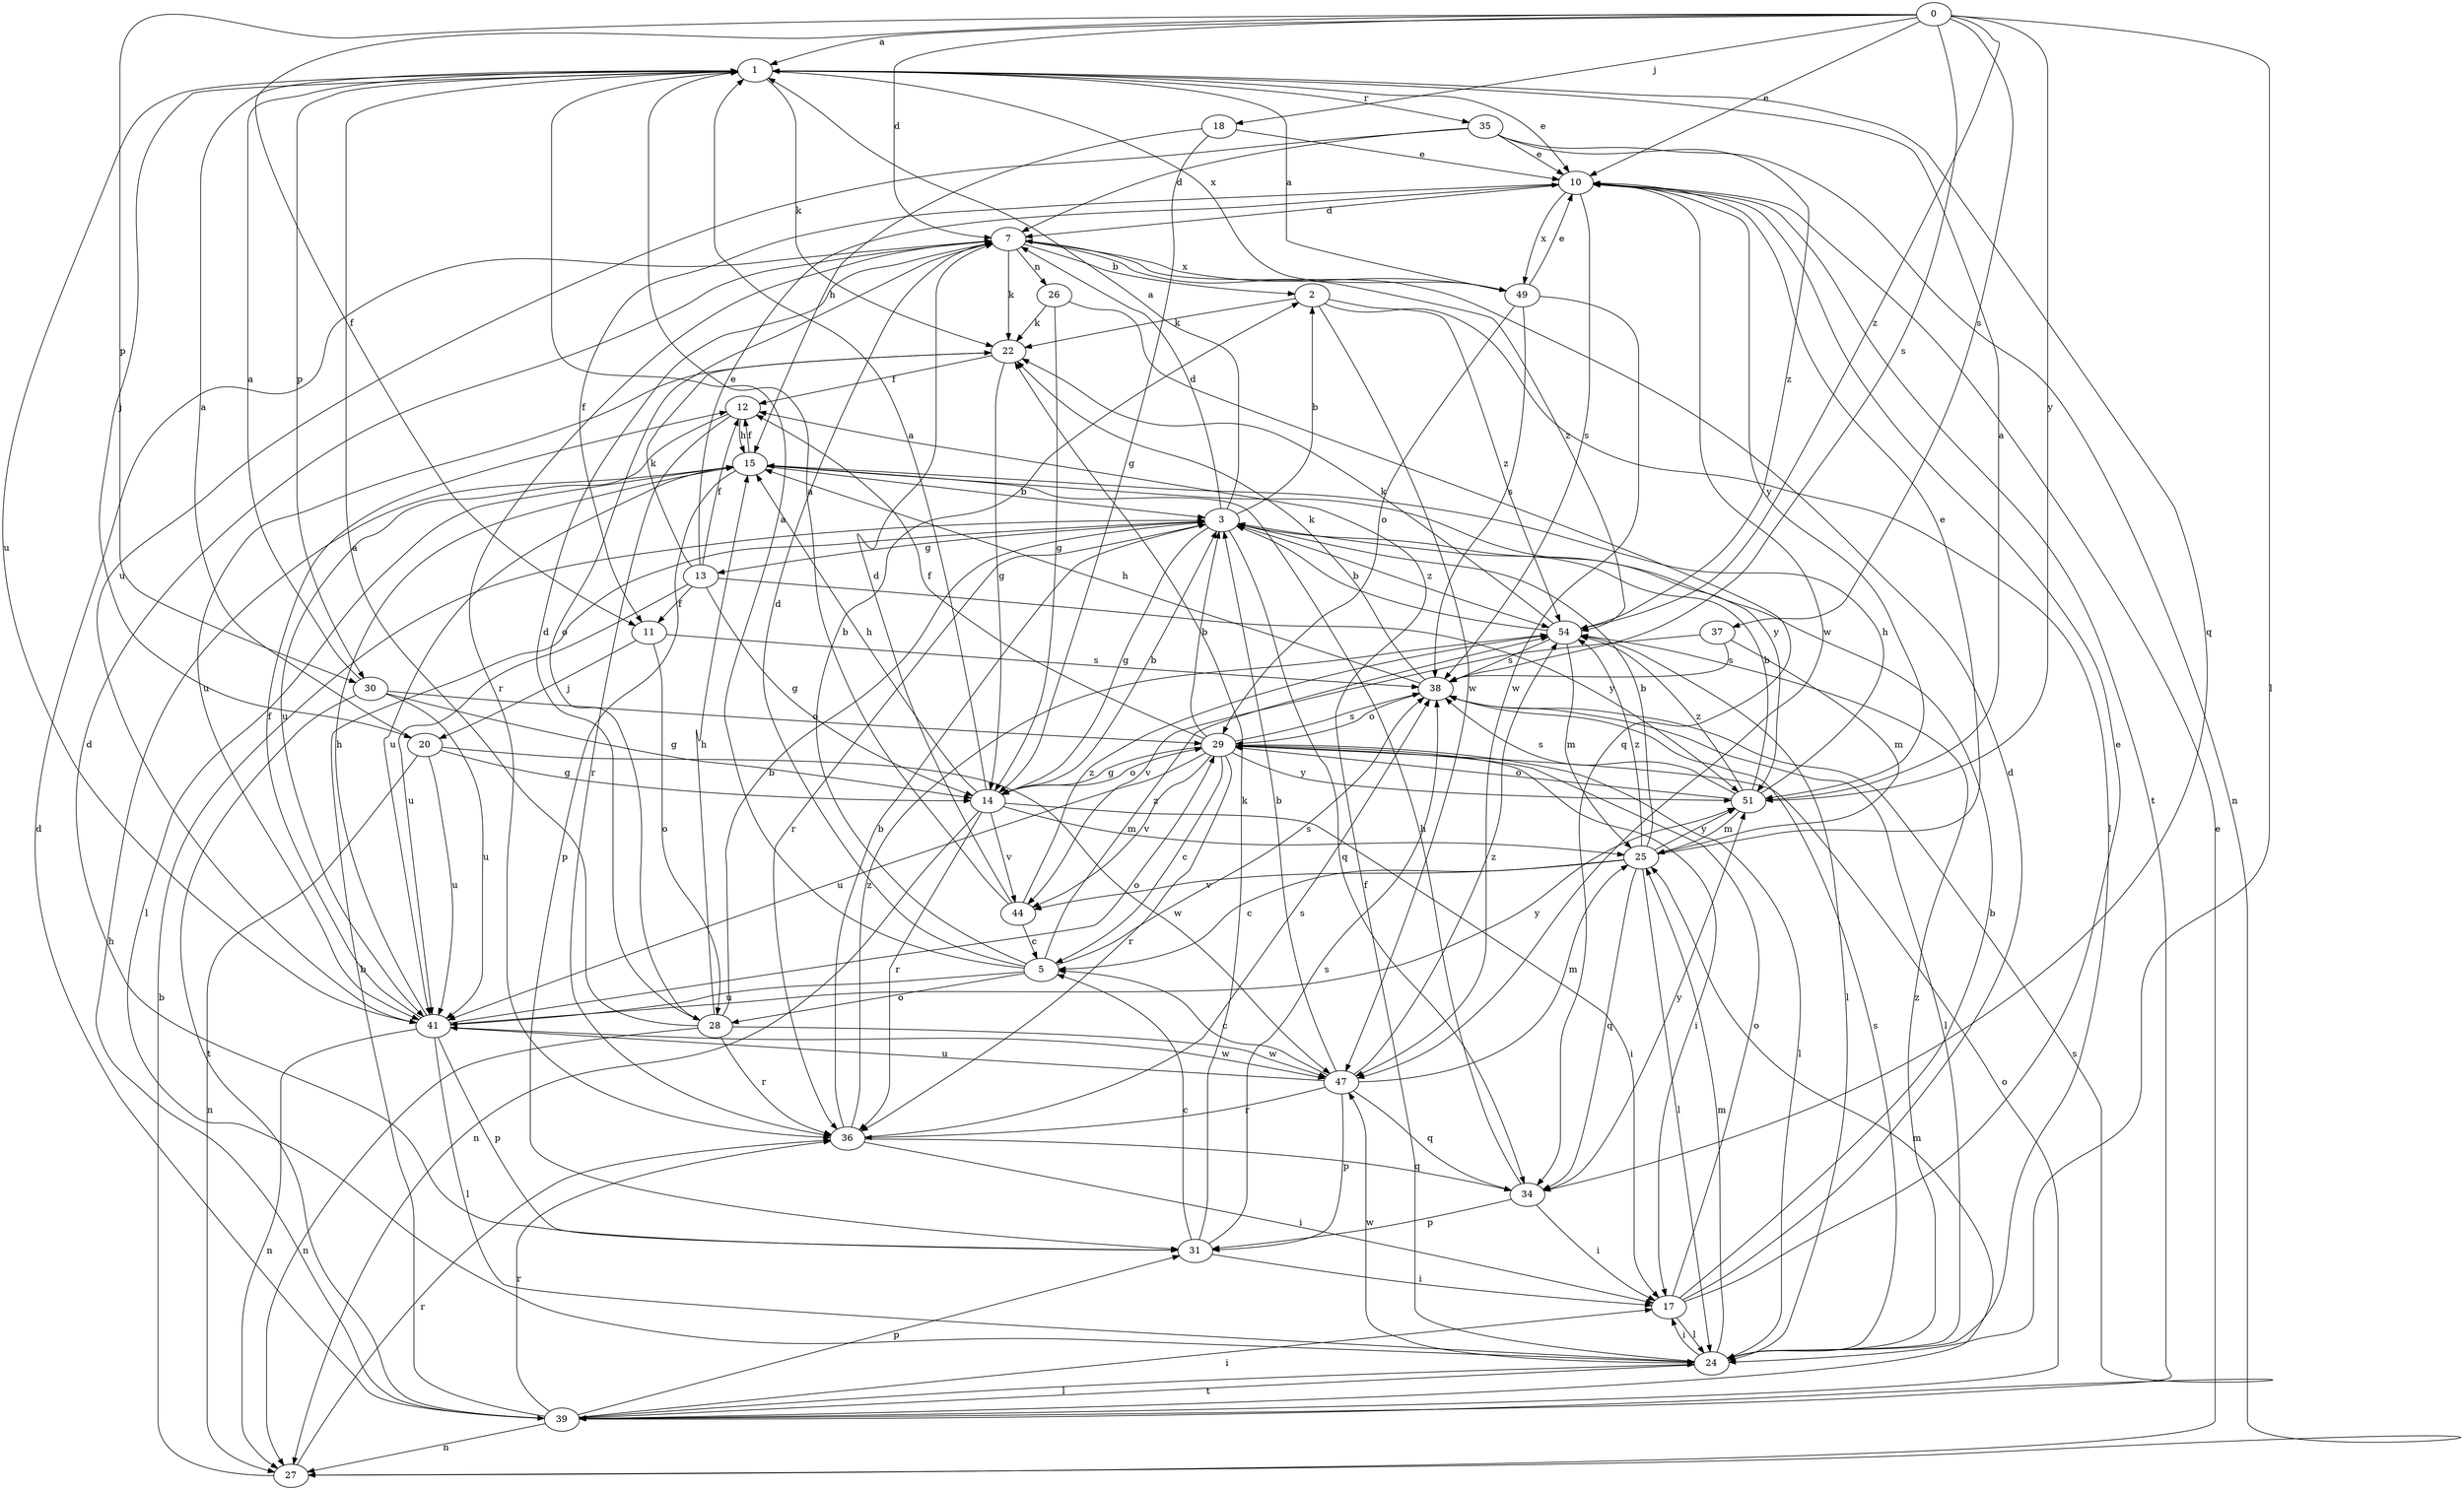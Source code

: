 strict digraph  {
0;
1;
2;
3;
5;
7;
10;
11;
12;
13;
14;
15;
17;
18;
20;
22;
24;
25;
26;
27;
28;
29;
30;
31;
34;
35;
36;
37;
38;
39;
41;
44;
47;
49;
51;
54;
0 -> 1  [label=a];
0 -> 7  [label=d];
0 -> 10  [label=e];
0 -> 11  [label=f];
0 -> 18  [label=j];
0 -> 24  [label=l];
0 -> 30  [label=p];
0 -> 37  [label=s];
0 -> 38  [label=s];
0 -> 51  [label=y];
0 -> 54  [label=z];
1 -> 10  [label=e];
1 -> 20  [label=j];
1 -> 22  [label=k];
1 -> 30  [label=p];
1 -> 34  [label=q];
1 -> 35  [label=r];
1 -> 41  [label=u];
1 -> 49  [label=x];
2 -> 22  [label=k];
2 -> 24  [label=l];
2 -> 47  [label=w];
2 -> 54  [label=z];
3 -> 1  [label=a];
3 -> 2  [label=b];
3 -> 7  [label=d];
3 -> 13  [label=g];
3 -> 14  [label=g];
3 -> 34  [label=q];
3 -> 36  [label=r];
3 -> 54  [label=z];
5 -> 1  [label=a];
5 -> 2  [label=b];
5 -> 7  [label=d];
5 -> 28  [label=o];
5 -> 38  [label=s];
5 -> 41  [label=u];
5 -> 54  [label=z];
7 -> 2  [label=b];
7 -> 22  [label=k];
7 -> 26  [label=n];
7 -> 28  [label=o];
7 -> 36  [label=r];
7 -> 49  [label=x];
7 -> 54  [label=z];
10 -> 7  [label=d];
10 -> 11  [label=f];
10 -> 38  [label=s];
10 -> 39  [label=t];
10 -> 47  [label=w];
10 -> 49  [label=x];
10 -> 51  [label=y];
11 -> 20  [label=j];
11 -> 28  [label=o];
11 -> 38  [label=s];
12 -> 15  [label=h];
12 -> 36  [label=r];
12 -> 41  [label=u];
13 -> 10  [label=e];
13 -> 11  [label=f];
13 -> 12  [label=f];
13 -> 14  [label=g];
13 -> 22  [label=k];
13 -> 41  [label=u];
13 -> 51  [label=y];
14 -> 1  [label=a];
14 -> 3  [label=b];
14 -> 15  [label=h];
14 -> 17  [label=i];
14 -> 25  [label=m];
14 -> 27  [label=n];
14 -> 29  [label=o];
14 -> 36  [label=r];
14 -> 44  [label=v];
15 -> 3  [label=b];
15 -> 12  [label=f];
15 -> 24  [label=l];
15 -> 31  [label=p];
15 -> 41  [label=u];
15 -> 51  [label=y];
17 -> 3  [label=b];
17 -> 7  [label=d];
17 -> 10  [label=e];
17 -> 24  [label=l];
17 -> 29  [label=o];
18 -> 10  [label=e];
18 -> 14  [label=g];
18 -> 15  [label=h];
20 -> 1  [label=a];
20 -> 14  [label=g];
20 -> 27  [label=n];
20 -> 41  [label=u];
20 -> 47  [label=w];
22 -> 12  [label=f];
22 -> 14  [label=g];
22 -> 41  [label=u];
24 -> 12  [label=f];
24 -> 17  [label=i];
24 -> 25  [label=m];
24 -> 38  [label=s];
24 -> 39  [label=t];
24 -> 47  [label=w];
24 -> 54  [label=z];
25 -> 3  [label=b];
25 -> 5  [label=c];
25 -> 10  [label=e];
25 -> 24  [label=l];
25 -> 34  [label=q];
25 -> 44  [label=v];
25 -> 51  [label=y];
25 -> 54  [label=z];
26 -> 14  [label=g];
26 -> 22  [label=k];
26 -> 34  [label=q];
27 -> 3  [label=b];
27 -> 10  [label=e];
27 -> 36  [label=r];
28 -> 1  [label=a];
28 -> 3  [label=b];
28 -> 7  [label=d];
28 -> 15  [label=h];
28 -> 27  [label=n];
28 -> 36  [label=r];
28 -> 47  [label=w];
29 -> 3  [label=b];
29 -> 5  [label=c];
29 -> 12  [label=f];
29 -> 14  [label=g];
29 -> 17  [label=i];
29 -> 24  [label=l];
29 -> 36  [label=r];
29 -> 38  [label=s];
29 -> 41  [label=u];
29 -> 44  [label=v];
29 -> 51  [label=y];
30 -> 1  [label=a];
30 -> 14  [label=g];
30 -> 29  [label=o];
30 -> 39  [label=t];
30 -> 41  [label=u];
31 -> 5  [label=c];
31 -> 7  [label=d];
31 -> 17  [label=i];
31 -> 22  [label=k];
31 -> 38  [label=s];
34 -> 15  [label=h];
34 -> 17  [label=i];
34 -> 31  [label=p];
34 -> 51  [label=y];
35 -> 7  [label=d];
35 -> 10  [label=e];
35 -> 27  [label=n];
35 -> 41  [label=u];
35 -> 54  [label=z];
36 -> 3  [label=b];
36 -> 17  [label=i];
36 -> 34  [label=q];
36 -> 38  [label=s];
36 -> 54  [label=z];
37 -> 25  [label=m];
37 -> 38  [label=s];
37 -> 44  [label=v];
38 -> 15  [label=h];
38 -> 22  [label=k];
38 -> 24  [label=l];
38 -> 29  [label=o];
39 -> 3  [label=b];
39 -> 7  [label=d];
39 -> 15  [label=h];
39 -> 17  [label=i];
39 -> 24  [label=l];
39 -> 25  [label=m];
39 -> 27  [label=n];
39 -> 29  [label=o];
39 -> 31  [label=p];
39 -> 36  [label=r];
39 -> 38  [label=s];
41 -> 12  [label=f];
41 -> 15  [label=h];
41 -> 24  [label=l];
41 -> 27  [label=n];
41 -> 29  [label=o];
41 -> 31  [label=p];
41 -> 47  [label=w];
41 -> 51  [label=y];
44 -> 1  [label=a];
44 -> 5  [label=c];
44 -> 7  [label=d];
44 -> 54  [label=z];
47 -> 3  [label=b];
47 -> 5  [label=c];
47 -> 25  [label=m];
47 -> 31  [label=p];
47 -> 34  [label=q];
47 -> 36  [label=r];
47 -> 41  [label=u];
47 -> 54  [label=z];
49 -> 1  [label=a];
49 -> 10  [label=e];
49 -> 29  [label=o];
49 -> 38  [label=s];
49 -> 47  [label=w];
51 -> 1  [label=a];
51 -> 3  [label=b];
51 -> 15  [label=h];
51 -> 25  [label=m];
51 -> 29  [label=o];
51 -> 38  [label=s];
51 -> 54  [label=z];
54 -> 3  [label=b];
54 -> 22  [label=k];
54 -> 24  [label=l];
54 -> 25  [label=m];
54 -> 38  [label=s];
}
